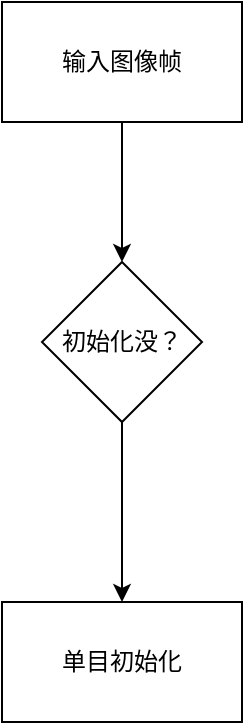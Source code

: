 <mxfile version="21.5.0" type="github">
  <diagram name="第 1 页" id="G7Pcc6TmtywT6FfzIDnz">
    <mxGraphModel dx="707" dy="439" grid="1" gridSize="10" guides="1" tooltips="1" connect="1" arrows="1" fold="1" page="1" pageScale="1" pageWidth="827" pageHeight="1169" math="0" shadow="0">
      <root>
        <mxCell id="0" />
        <mxCell id="1" parent="0" />
        <mxCell id="dJ3r20oSfNjcnPTVrFt8-3" value="" style="edgeStyle=orthogonalEdgeStyle;rounded=0;orthogonalLoop=1;jettySize=auto;html=1;" edge="1" parent="1" source="dJ3r20oSfNjcnPTVrFt8-1" target="dJ3r20oSfNjcnPTVrFt8-2">
          <mxGeometry relative="1" as="geometry" />
        </mxCell>
        <mxCell id="dJ3r20oSfNjcnPTVrFt8-1" value="输入图像帧" style="rounded=0;whiteSpace=wrap;html=1;" vertex="1" parent="1">
          <mxGeometry x="240" y="50" width="120" height="60" as="geometry" />
        </mxCell>
        <mxCell id="dJ3r20oSfNjcnPTVrFt8-5" value="" style="edgeStyle=orthogonalEdgeStyle;rounded=0;orthogonalLoop=1;jettySize=auto;html=1;" edge="1" parent="1" source="dJ3r20oSfNjcnPTVrFt8-2" target="dJ3r20oSfNjcnPTVrFt8-4">
          <mxGeometry relative="1" as="geometry" />
        </mxCell>
        <mxCell id="dJ3r20oSfNjcnPTVrFt8-2" value="初始化没？" style="rhombus;whiteSpace=wrap;html=1;rounded=0;" vertex="1" parent="1">
          <mxGeometry x="260" y="180" width="80" height="80" as="geometry" />
        </mxCell>
        <mxCell id="dJ3r20oSfNjcnPTVrFt8-4" value="单目初始化" style="whiteSpace=wrap;html=1;rounded=0;" vertex="1" parent="1">
          <mxGeometry x="240" y="350" width="120" height="60" as="geometry" />
        </mxCell>
      </root>
    </mxGraphModel>
  </diagram>
</mxfile>
